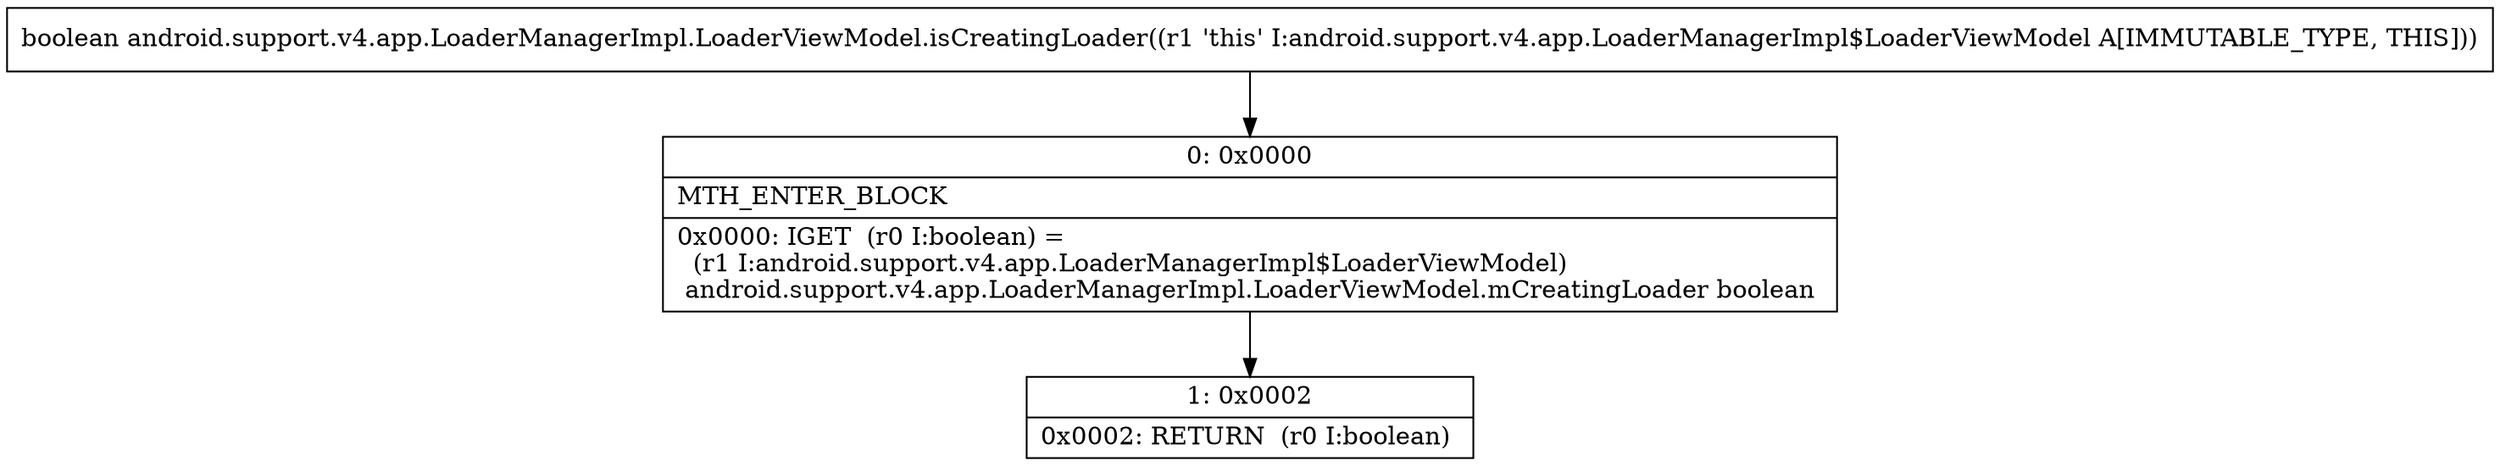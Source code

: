 digraph "CFG forandroid.support.v4.app.LoaderManagerImpl.LoaderViewModel.isCreatingLoader()Z" {
Node_0 [shape=record,label="{0\:\ 0x0000|MTH_ENTER_BLOCK\l|0x0000: IGET  (r0 I:boolean) = \l  (r1 I:android.support.v4.app.LoaderManagerImpl$LoaderViewModel)\l android.support.v4.app.LoaderManagerImpl.LoaderViewModel.mCreatingLoader boolean \l}"];
Node_1 [shape=record,label="{1\:\ 0x0002|0x0002: RETURN  (r0 I:boolean) \l}"];
MethodNode[shape=record,label="{boolean android.support.v4.app.LoaderManagerImpl.LoaderViewModel.isCreatingLoader((r1 'this' I:android.support.v4.app.LoaderManagerImpl$LoaderViewModel A[IMMUTABLE_TYPE, THIS])) }"];
MethodNode -> Node_0;
Node_0 -> Node_1;
}

